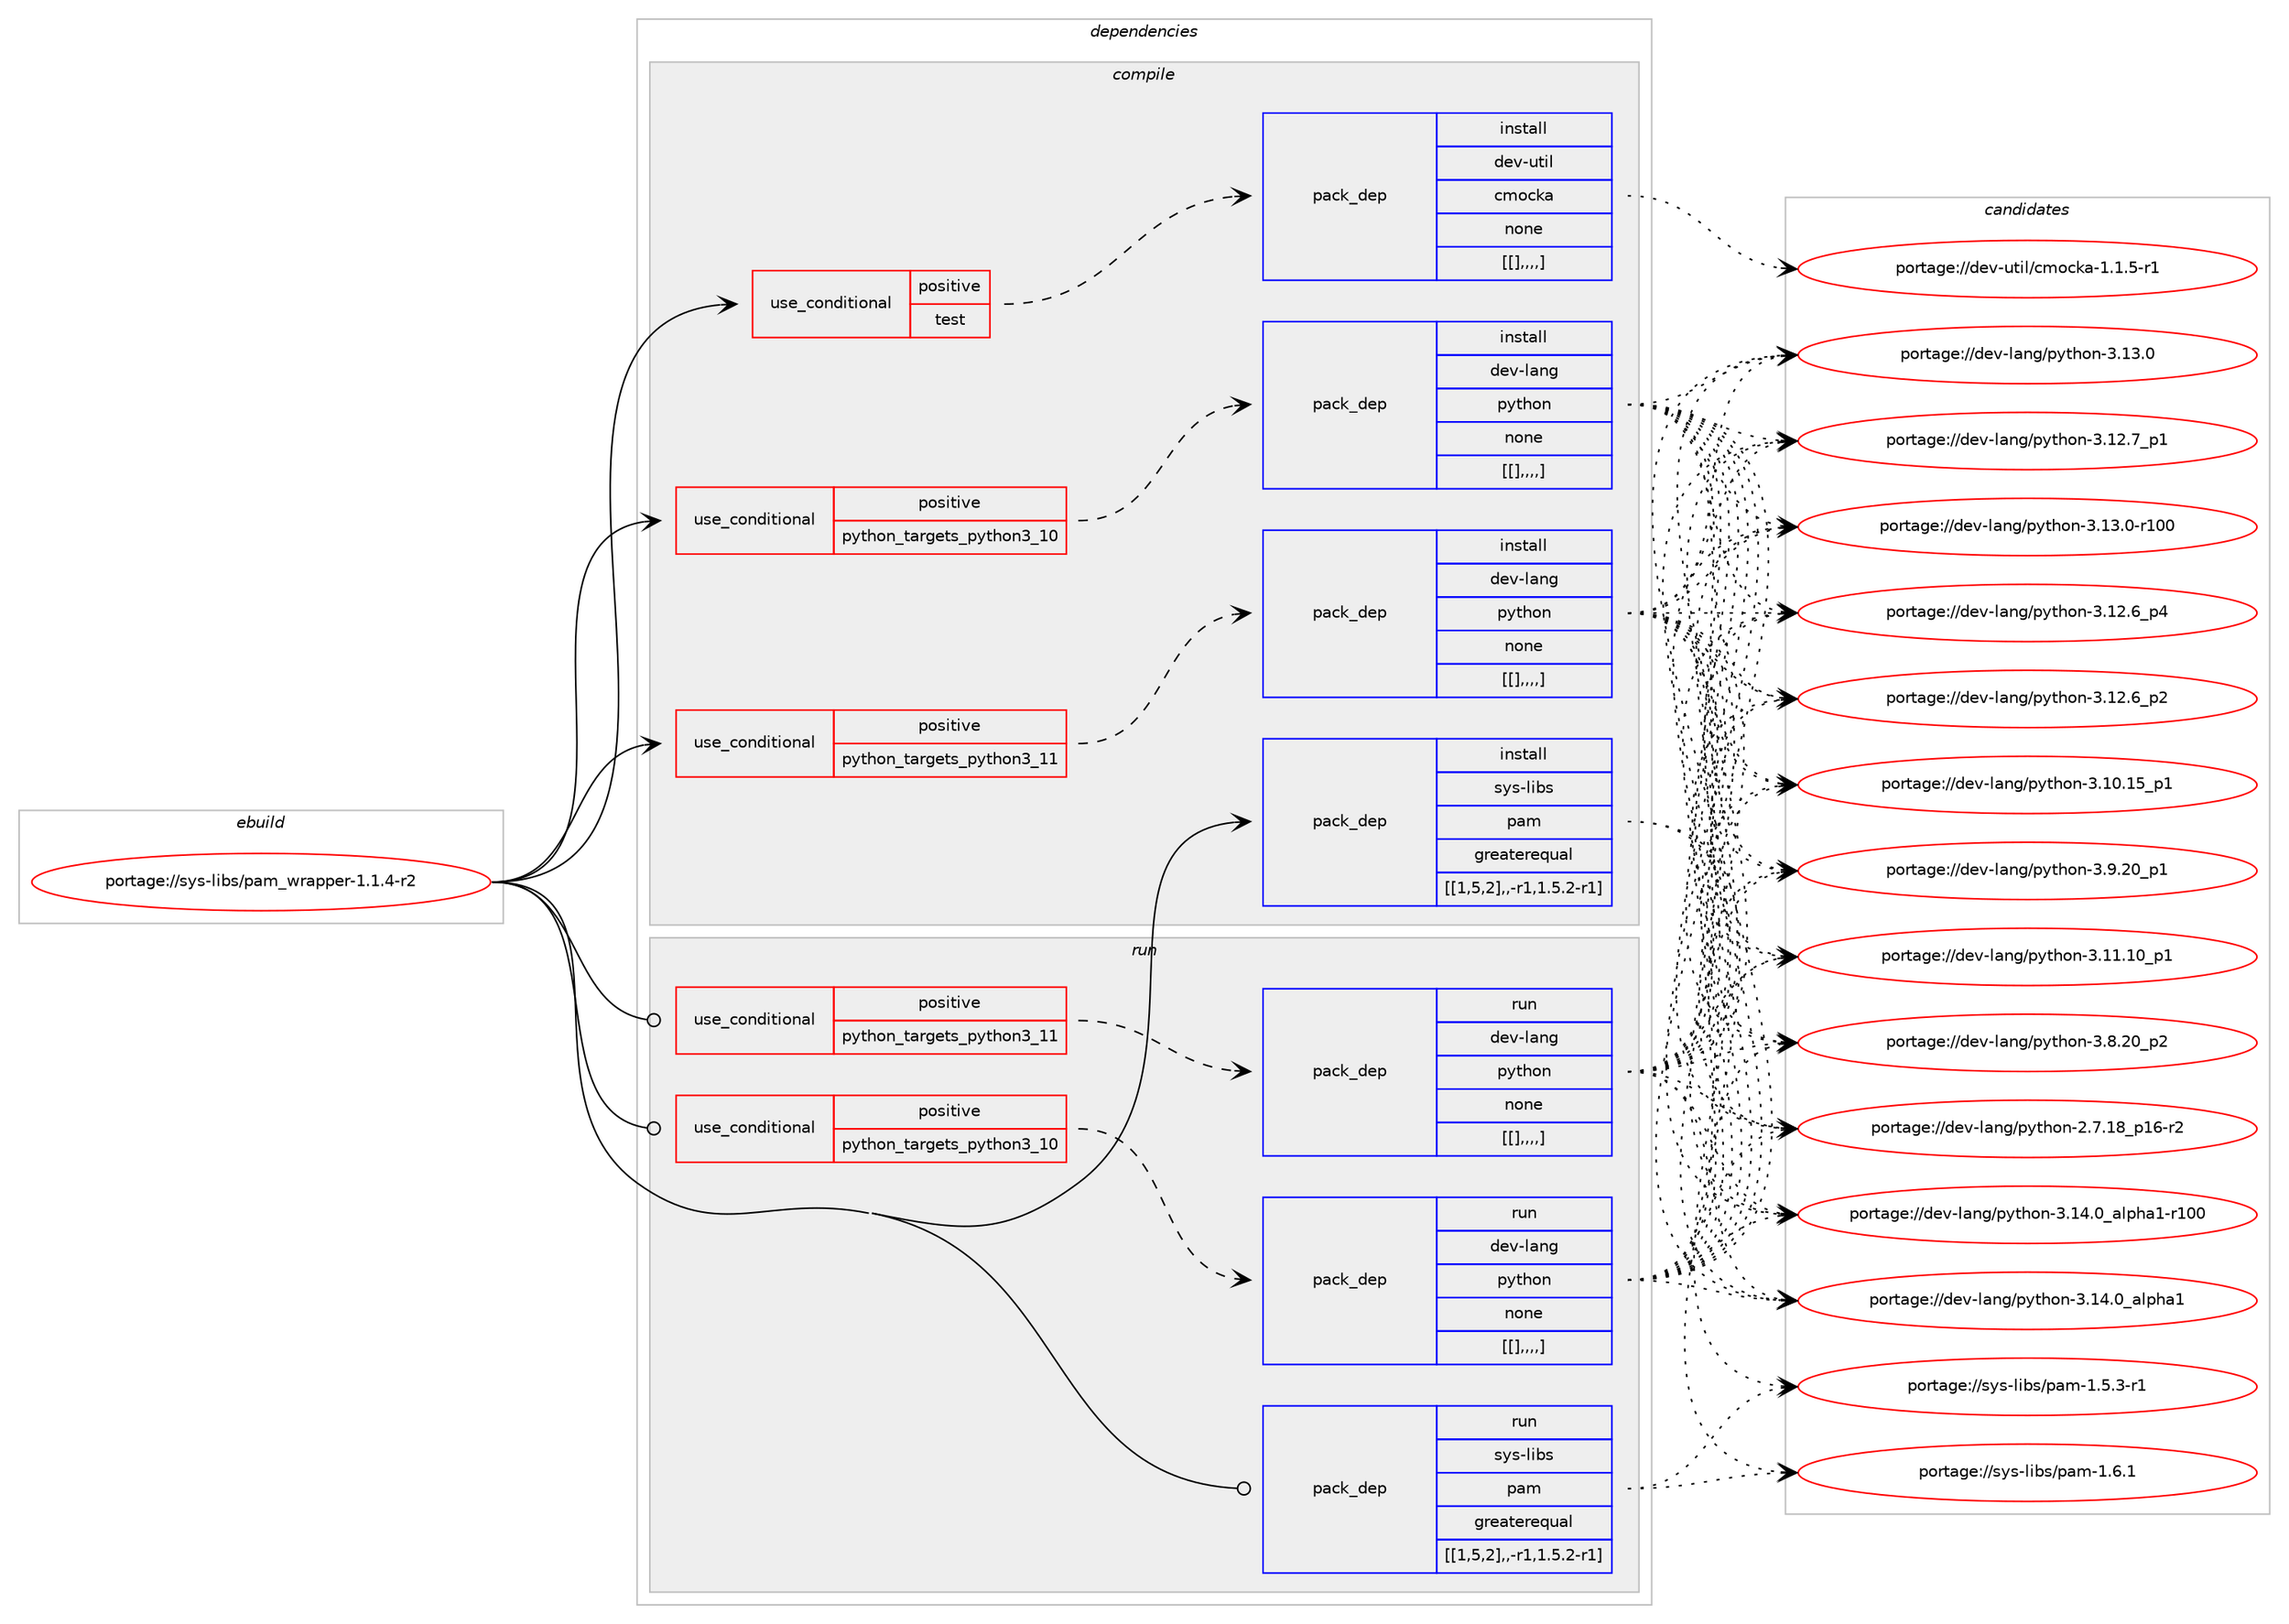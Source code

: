 digraph prolog {

# *************
# Graph options
# *************

newrank=true;
concentrate=true;
compound=true;
graph [rankdir=LR,fontname=Helvetica,fontsize=10,ranksep=1.5];#, ranksep=2.5, nodesep=0.2];
edge  [arrowhead=vee];
node  [fontname=Helvetica,fontsize=10];

# **********
# The ebuild
# **********

subgraph cluster_leftcol {
color=gray;
label=<<i>ebuild</i>>;
id [label="portage://sys-libs/pam_wrapper-1.1.4-r2", color=red, width=4, href="../sys-libs/pam_wrapper-1.1.4-r2.svg"];
}

# ****************
# The dependencies
# ****************

subgraph cluster_midcol {
color=gray;
label=<<i>dependencies</i>>;
subgraph cluster_compile {
fillcolor="#eeeeee";
style=filled;
label=<<i>compile</i>>;
subgraph cond124981 {
dependency466202 [label=<<TABLE BORDER="0" CELLBORDER="1" CELLSPACING="0" CELLPADDING="4"><TR><TD ROWSPAN="3" CELLPADDING="10">use_conditional</TD></TR><TR><TD>positive</TD></TR><TR><TD>python_targets_python3_10</TD></TR></TABLE>>, shape=none, color=red];
subgraph pack337958 {
dependency466226 [label=<<TABLE BORDER="0" CELLBORDER="1" CELLSPACING="0" CELLPADDING="4" WIDTH="220"><TR><TD ROWSPAN="6" CELLPADDING="30">pack_dep</TD></TR><TR><TD WIDTH="110">install</TD></TR><TR><TD>dev-lang</TD></TR><TR><TD>python</TD></TR><TR><TD>none</TD></TR><TR><TD>[[],,,,]</TD></TR></TABLE>>, shape=none, color=blue];
}
dependency466202:e -> dependency466226:w [weight=20,style="dashed",arrowhead="vee"];
}
id:e -> dependency466202:w [weight=20,style="solid",arrowhead="vee"];
subgraph cond124992 {
dependency466230 [label=<<TABLE BORDER="0" CELLBORDER="1" CELLSPACING="0" CELLPADDING="4"><TR><TD ROWSPAN="3" CELLPADDING="10">use_conditional</TD></TR><TR><TD>positive</TD></TR><TR><TD>python_targets_python3_11</TD></TR></TABLE>>, shape=none, color=red];
subgraph pack337974 {
dependency466256 [label=<<TABLE BORDER="0" CELLBORDER="1" CELLSPACING="0" CELLPADDING="4" WIDTH="220"><TR><TD ROWSPAN="6" CELLPADDING="30">pack_dep</TD></TR><TR><TD WIDTH="110">install</TD></TR><TR><TD>dev-lang</TD></TR><TR><TD>python</TD></TR><TR><TD>none</TD></TR><TR><TD>[[],,,,]</TD></TR></TABLE>>, shape=none, color=blue];
}
dependency466230:e -> dependency466256:w [weight=20,style="dashed",arrowhead="vee"];
}
id:e -> dependency466230:w [weight=20,style="solid",arrowhead="vee"];
subgraph cond125004 {
dependency466260 [label=<<TABLE BORDER="0" CELLBORDER="1" CELLSPACING="0" CELLPADDING="4"><TR><TD ROWSPAN="3" CELLPADDING="10">use_conditional</TD></TR><TR><TD>positive</TD></TR><TR><TD>test</TD></TR></TABLE>>, shape=none, color=red];
subgraph pack338005 {
dependency466297 [label=<<TABLE BORDER="0" CELLBORDER="1" CELLSPACING="0" CELLPADDING="4" WIDTH="220"><TR><TD ROWSPAN="6" CELLPADDING="30">pack_dep</TD></TR><TR><TD WIDTH="110">install</TD></TR><TR><TD>dev-util</TD></TR><TR><TD>cmocka</TD></TR><TR><TD>none</TD></TR><TR><TD>[[],,,,]</TD></TR></TABLE>>, shape=none, color=blue];
}
dependency466260:e -> dependency466297:w [weight=20,style="dashed",arrowhead="vee"];
}
id:e -> dependency466260:w [weight=20,style="solid",arrowhead="vee"];
subgraph pack338019 {
dependency466322 [label=<<TABLE BORDER="0" CELLBORDER="1" CELLSPACING="0" CELLPADDING="4" WIDTH="220"><TR><TD ROWSPAN="6" CELLPADDING="30">pack_dep</TD></TR><TR><TD WIDTH="110">install</TD></TR><TR><TD>sys-libs</TD></TR><TR><TD>pam</TD></TR><TR><TD>greaterequal</TD></TR><TR><TD>[[1,5,2],,-r1,1.5.2-r1]</TD></TR></TABLE>>, shape=none, color=blue];
}
id:e -> dependency466322:w [weight=20,style="solid",arrowhead="vee"];
}
subgraph cluster_compileandrun {
fillcolor="#eeeeee";
style=filled;
label=<<i>compile and run</i>>;
}
subgraph cluster_run {
fillcolor="#eeeeee";
style=filled;
label=<<i>run</i>>;
subgraph cond125027 {
dependency466350 [label=<<TABLE BORDER="0" CELLBORDER="1" CELLSPACING="0" CELLPADDING="4"><TR><TD ROWSPAN="3" CELLPADDING="10">use_conditional</TD></TR><TR><TD>positive</TD></TR><TR><TD>python_targets_python3_10</TD></TR></TABLE>>, shape=none, color=red];
subgraph pack338055 {
dependency466391 [label=<<TABLE BORDER="0" CELLBORDER="1" CELLSPACING="0" CELLPADDING="4" WIDTH="220"><TR><TD ROWSPAN="6" CELLPADDING="30">pack_dep</TD></TR><TR><TD WIDTH="110">run</TD></TR><TR><TD>dev-lang</TD></TR><TR><TD>python</TD></TR><TR><TD>none</TD></TR><TR><TD>[[],,,,]</TD></TR></TABLE>>, shape=none, color=blue];
}
dependency466350:e -> dependency466391:w [weight=20,style="dashed",arrowhead="vee"];
}
id:e -> dependency466350:w [weight=20,style="solid",arrowhead="odot"];
subgraph cond125067 {
dependency466416 [label=<<TABLE BORDER="0" CELLBORDER="1" CELLSPACING="0" CELLPADDING="4"><TR><TD ROWSPAN="3" CELLPADDING="10">use_conditional</TD></TR><TR><TD>positive</TD></TR><TR><TD>python_targets_python3_11</TD></TR></TABLE>>, shape=none, color=red];
subgraph pack338083 {
dependency466459 [label=<<TABLE BORDER="0" CELLBORDER="1" CELLSPACING="0" CELLPADDING="4" WIDTH="220"><TR><TD ROWSPAN="6" CELLPADDING="30">pack_dep</TD></TR><TR><TD WIDTH="110">run</TD></TR><TR><TD>dev-lang</TD></TR><TR><TD>python</TD></TR><TR><TD>none</TD></TR><TR><TD>[[],,,,]</TD></TR></TABLE>>, shape=none, color=blue];
}
dependency466416:e -> dependency466459:w [weight=20,style="dashed",arrowhead="vee"];
}
id:e -> dependency466416:w [weight=20,style="solid",arrowhead="odot"];
subgraph pack338121 {
dependency466480 [label=<<TABLE BORDER="0" CELLBORDER="1" CELLSPACING="0" CELLPADDING="4" WIDTH="220"><TR><TD ROWSPAN="6" CELLPADDING="30">pack_dep</TD></TR><TR><TD WIDTH="110">run</TD></TR><TR><TD>sys-libs</TD></TR><TR><TD>pam</TD></TR><TR><TD>greaterequal</TD></TR><TR><TD>[[1,5,2],,-r1,1.5.2-r1]</TD></TR></TABLE>>, shape=none, color=blue];
}
id:e -> dependency466480:w [weight=20,style="solid",arrowhead="odot"];
}
}

# **************
# The candidates
# **************

subgraph cluster_choices {
rank=same;
color=gray;
label=<<i>candidates</i>>;

subgraph choice337794 {
color=black;
nodesep=1;
choice100101118451089711010347112121116104111110455146495246489597108112104974945114494848 [label="portage://dev-lang/python-3.14.0_alpha1-r100", color=red, width=4,href="../dev-lang/python-3.14.0_alpha1-r100.svg"];
choice1001011184510897110103471121211161041111104551464952464895971081121049749 [label="portage://dev-lang/python-3.14.0_alpha1", color=red, width=4,href="../dev-lang/python-3.14.0_alpha1.svg"];
choice1001011184510897110103471121211161041111104551464951464845114494848 [label="portage://dev-lang/python-3.13.0-r100", color=red, width=4,href="../dev-lang/python-3.13.0-r100.svg"];
choice10010111845108971101034711212111610411111045514649514648 [label="portage://dev-lang/python-3.13.0", color=red, width=4,href="../dev-lang/python-3.13.0.svg"];
choice100101118451089711010347112121116104111110455146495046559511249 [label="portage://dev-lang/python-3.12.7_p1", color=red, width=4,href="../dev-lang/python-3.12.7_p1.svg"];
choice100101118451089711010347112121116104111110455146495046549511252 [label="portage://dev-lang/python-3.12.6_p4", color=red, width=4,href="../dev-lang/python-3.12.6_p4.svg"];
choice100101118451089711010347112121116104111110455146495046549511250 [label="portage://dev-lang/python-3.12.6_p2", color=red, width=4,href="../dev-lang/python-3.12.6_p2.svg"];
choice10010111845108971101034711212111610411111045514649494649489511249 [label="portage://dev-lang/python-3.11.10_p1", color=red, width=4,href="../dev-lang/python-3.11.10_p1.svg"];
choice10010111845108971101034711212111610411111045514649484649539511249 [label="portage://dev-lang/python-3.10.15_p1", color=red, width=4,href="../dev-lang/python-3.10.15_p1.svg"];
choice100101118451089711010347112121116104111110455146574650489511249 [label="portage://dev-lang/python-3.9.20_p1", color=red, width=4,href="../dev-lang/python-3.9.20_p1.svg"];
choice100101118451089711010347112121116104111110455146564650489511250 [label="portage://dev-lang/python-3.8.20_p2", color=red, width=4,href="../dev-lang/python-3.8.20_p2.svg"];
choice100101118451089711010347112121116104111110455046554649569511249544511450 [label="portage://dev-lang/python-2.7.18_p16-r2", color=red, width=4,href="../dev-lang/python-2.7.18_p16-r2.svg"];
dependency466226:e -> choice100101118451089711010347112121116104111110455146495246489597108112104974945114494848:w [style=dotted,weight="100"];
dependency466226:e -> choice1001011184510897110103471121211161041111104551464952464895971081121049749:w [style=dotted,weight="100"];
dependency466226:e -> choice1001011184510897110103471121211161041111104551464951464845114494848:w [style=dotted,weight="100"];
dependency466226:e -> choice10010111845108971101034711212111610411111045514649514648:w [style=dotted,weight="100"];
dependency466226:e -> choice100101118451089711010347112121116104111110455146495046559511249:w [style=dotted,weight="100"];
dependency466226:e -> choice100101118451089711010347112121116104111110455146495046549511252:w [style=dotted,weight="100"];
dependency466226:e -> choice100101118451089711010347112121116104111110455146495046549511250:w [style=dotted,weight="100"];
dependency466226:e -> choice10010111845108971101034711212111610411111045514649494649489511249:w [style=dotted,weight="100"];
dependency466226:e -> choice10010111845108971101034711212111610411111045514649484649539511249:w [style=dotted,weight="100"];
dependency466226:e -> choice100101118451089711010347112121116104111110455146574650489511249:w [style=dotted,weight="100"];
dependency466226:e -> choice100101118451089711010347112121116104111110455146564650489511250:w [style=dotted,weight="100"];
dependency466226:e -> choice100101118451089711010347112121116104111110455046554649569511249544511450:w [style=dotted,weight="100"];
}
subgraph choice337818 {
color=black;
nodesep=1;
choice100101118451089711010347112121116104111110455146495246489597108112104974945114494848 [label="portage://dev-lang/python-3.14.0_alpha1-r100", color=red, width=4,href="../dev-lang/python-3.14.0_alpha1-r100.svg"];
choice1001011184510897110103471121211161041111104551464952464895971081121049749 [label="portage://dev-lang/python-3.14.0_alpha1", color=red, width=4,href="../dev-lang/python-3.14.0_alpha1.svg"];
choice1001011184510897110103471121211161041111104551464951464845114494848 [label="portage://dev-lang/python-3.13.0-r100", color=red, width=4,href="../dev-lang/python-3.13.0-r100.svg"];
choice10010111845108971101034711212111610411111045514649514648 [label="portage://dev-lang/python-3.13.0", color=red, width=4,href="../dev-lang/python-3.13.0.svg"];
choice100101118451089711010347112121116104111110455146495046559511249 [label="portage://dev-lang/python-3.12.7_p1", color=red, width=4,href="../dev-lang/python-3.12.7_p1.svg"];
choice100101118451089711010347112121116104111110455146495046549511252 [label="portage://dev-lang/python-3.12.6_p4", color=red, width=4,href="../dev-lang/python-3.12.6_p4.svg"];
choice100101118451089711010347112121116104111110455146495046549511250 [label="portage://dev-lang/python-3.12.6_p2", color=red, width=4,href="../dev-lang/python-3.12.6_p2.svg"];
choice10010111845108971101034711212111610411111045514649494649489511249 [label="portage://dev-lang/python-3.11.10_p1", color=red, width=4,href="../dev-lang/python-3.11.10_p1.svg"];
choice10010111845108971101034711212111610411111045514649484649539511249 [label="portage://dev-lang/python-3.10.15_p1", color=red, width=4,href="../dev-lang/python-3.10.15_p1.svg"];
choice100101118451089711010347112121116104111110455146574650489511249 [label="portage://dev-lang/python-3.9.20_p1", color=red, width=4,href="../dev-lang/python-3.9.20_p1.svg"];
choice100101118451089711010347112121116104111110455146564650489511250 [label="portage://dev-lang/python-3.8.20_p2", color=red, width=4,href="../dev-lang/python-3.8.20_p2.svg"];
choice100101118451089711010347112121116104111110455046554649569511249544511450 [label="portage://dev-lang/python-2.7.18_p16-r2", color=red, width=4,href="../dev-lang/python-2.7.18_p16-r2.svg"];
dependency466256:e -> choice100101118451089711010347112121116104111110455146495246489597108112104974945114494848:w [style=dotted,weight="100"];
dependency466256:e -> choice1001011184510897110103471121211161041111104551464952464895971081121049749:w [style=dotted,weight="100"];
dependency466256:e -> choice1001011184510897110103471121211161041111104551464951464845114494848:w [style=dotted,weight="100"];
dependency466256:e -> choice10010111845108971101034711212111610411111045514649514648:w [style=dotted,weight="100"];
dependency466256:e -> choice100101118451089711010347112121116104111110455146495046559511249:w [style=dotted,weight="100"];
dependency466256:e -> choice100101118451089711010347112121116104111110455146495046549511252:w [style=dotted,weight="100"];
dependency466256:e -> choice100101118451089711010347112121116104111110455146495046549511250:w [style=dotted,weight="100"];
dependency466256:e -> choice10010111845108971101034711212111610411111045514649494649489511249:w [style=dotted,weight="100"];
dependency466256:e -> choice10010111845108971101034711212111610411111045514649484649539511249:w [style=dotted,weight="100"];
dependency466256:e -> choice100101118451089711010347112121116104111110455146574650489511249:w [style=dotted,weight="100"];
dependency466256:e -> choice100101118451089711010347112121116104111110455146564650489511250:w [style=dotted,weight="100"];
dependency466256:e -> choice100101118451089711010347112121116104111110455046554649569511249544511450:w [style=dotted,weight="100"];
}
subgraph choice337830 {
color=black;
nodesep=1;
choice10010111845117116105108479910911199107974549464946534511449 [label="portage://dev-util/cmocka-1.1.5-r1", color=red, width=4,href="../dev-util/cmocka-1.1.5-r1.svg"];
dependency466297:e -> choice10010111845117116105108479910911199107974549464946534511449:w [style=dotted,weight="100"];
}
subgraph choice337849 {
color=black;
nodesep=1;
choice11512111545108105981154711297109454946544649 [label="portage://sys-libs/pam-1.6.1", color=red, width=4,href="../sys-libs/pam-1.6.1.svg"];
choice115121115451081059811547112971094549465346514511449 [label="portage://sys-libs/pam-1.5.3-r1", color=red, width=4,href="../sys-libs/pam-1.5.3-r1.svg"];
dependency466322:e -> choice11512111545108105981154711297109454946544649:w [style=dotted,weight="100"];
dependency466322:e -> choice115121115451081059811547112971094549465346514511449:w [style=dotted,weight="100"];
}
subgraph choice337850 {
color=black;
nodesep=1;
choice100101118451089711010347112121116104111110455146495246489597108112104974945114494848 [label="portage://dev-lang/python-3.14.0_alpha1-r100", color=red, width=4,href="../dev-lang/python-3.14.0_alpha1-r100.svg"];
choice1001011184510897110103471121211161041111104551464952464895971081121049749 [label="portage://dev-lang/python-3.14.0_alpha1", color=red, width=4,href="../dev-lang/python-3.14.0_alpha1.svg"];
choice1001011184510897110103471121211161041111104551464951464845114494848 [label="portage://dev-lang/python-3.13.0-r100", color=red, width=4,href="../dev-lang/python-3.13.0-r100.svg"];
choice10010111845108971101034711212111610411111045514649514648 [label="portage://dev-lang/python-3.13.0", color=red, width=4,href="../dev-lang/python-3.13.0.svg"];
choice100101118451089711010347112121116104111110455146495046559511249 [label="portage://dev-lang/python-3.12.7_p1", color=red, width=4,href="../dev-lang/python-3.12.7_p1.svg"];
choice100101118451089711010347112121116104111110455146495046549511252 [label="portage://dev-lang/python-3.12.6_p4", color=red, width=4,href="../dev-lang/python-3.12.6_p4.svg"];
choice100101118451089711010347112121116104111110455146495046549511250 [label="portage://dev-lang/python-3.12.6_p2", color=red, width=4,href="../dev-lang/python-3.12.6_p2.svg"];
choice10010111845108971101034711212111610411111045514649494649489511249 [label="portage://dev-lang/python-3.11.10_p1", color=red, width=4,href="../dev-lang/python-3.11.10_p1.svg"];
choice10010111845108971101034711212111610411111045514649484649539511249 [label="portage://dev-lang/python-3.10.15_p1", color=red, width=4,href="../dev-lang/python-3.10.15_p1.svg"];
choice100101118451089711010347112121116104111110455146574650489511249 [label="portage://dev-lang/python-3.9.20_p1", color=red, width=4,href="../dev-lang/python-3.9.20_p1.svg"];
choice100101118451089711010347112121116104111110455146564650489511250 [label="portage://dev-lang/python-3.8.20_p2", color=red, width=4,href="../dev-lang/python-3.8.20_p2.svg"];
choice100101118451089711010347112121116104111110455046554649569511249544511450 [label="portage://dev-lang/python-2.7.18_p16-r2", color=red, width=4,href="../dev-lang/python-2.7.18_p16-r2.svg"];
dependency466391:e -> choice100101118451089711010347112121116104111110455146495246489597108112104974945114494848:w [style=dotted,weight="100"];
dependency466391:e -> choice1001011184510897110103471121211161041111104551464952464895971081121049749:w [style=dotted,weight="100"];
dependency466391:e -> choice1001011184510897110103471121211161041111104551464951464845114494848:w [style=dotted,weight="100"];
dependency466391:e -> choice10010111845108971101034711212111610411111045514649514648:w [style=dotted,weight="100"];
dependency466391:e -> choice100101118451089711010347112121116104111110455146495046559511249:w [style=dotted,weight="100"];
dependency466391:e -> choice100101118451089711010347112121116104111110455146495046549511252:w [style=dotted,weight="100"];
dependency466391:e -> choice100101118451089711010347112121116104111110455146495046549511250:w [style=dotted,weight="100"];
dependency466391:e -> choice10010111845108971101034711212111610411111045514649494649489511249:w [style=dotted,weight="100"];
dependency466391:e -> choice10010111845108971101034711212111610411111045514649484649539511249:w [style=dotted,weight="100"];
dependency466391:e -> choice100101118451089711010347112121116104111110455146574650489511249:w [style=dotted,weight="100"];
dependency466391:e -> choice100101118451089711010347112121116104111110455146564650489511250:w [style=dotted,weight="100"];
dependency466391:e -> choice100101118451089711010347112121116104111110455046554649569511249544511450:w [style=dotted,weight="100"];
}
subgraph choice337873 {
color=black;
nodesep=1;
choice100101118451089711010347112121116104111110455146495246489597108112104974945114494848 [label="portage://dev-lang/python-3.14.0_alpha1-r100", color=red, width=4,href="../dev-lang/python-3.14.0_alpha1-r100.svg"];
choice1001011184510897110103471121211161041111104551464952464895971081121049749 [label="portage://dev-lang/python-3.14.0_alpha1", color=red, width=4,href="../dev-lang/python-3.14.0_alpha1.svg"];
choice1001011184510897110103471121211161041111104551464951464845114494848 [label="portage://dev-lang/python-3.13.0-r100", color=red, width=4,href="../dev-lang/python-3.13.0-r100.svg"];
choice10010111845108971101034711212111610411111045514649514648 [label="portage://dev-lang/python-3.13.0", color=red, width=4,href="../dev-lang/python-3.13.0.svg"];
choice100101118451089711010347112121116104111110455146495046559511249 [label="portage://dev-lang/python-3.12.7_p1", color=red, width=4,href="../dev-lang/python-3.12.7_p1.svg"];
choice100101118451089711010347112121116104111110455146495046549511252 [label="portage://dev-lang/python-3.12.6_p4", color=red, width=4,href="../dev-lang/python-3.12.6_p4.svg"];
choice100101118451089711010347112121116104111110455146495046549511250 [label="portage://dev-lang/python-3.12.6_p2", color=red, width=4,href="../dev-lang/python-3.12.6_p2.svg"];
choice10010111845108971101034711212111610411111045514649494649489511249 [label="portage://dev-lang/python-3.11.10_p1", color=red, width=4,href="../dev-lang/python-3.11.10_p1.svg"];
choice10010111845108971101034711212111610411111045514649484649539511249 [label="portage://dev-lang/python-3.10.15_p1", color=red, width=4,href="../dev-lang/python-3.10.15_p1.svg"];
choice100101118451089711010347112121116104111110455146574650489511249 [label="portage://dev-lang/python-3.9.20_p1", color=red, width=4,href="../dev-lang/python-3.9.20_p1.svg"];
choice100101118451089711010347112121116104111110455146564650489511250 [label="portage://dev-lang/python-3.8.20_p2", color=red, width=4,href="../dev-lang/python-3.8.20_p2.svg"];
choice100101118451089711010347112121116104111110455046554649569511249544511450 [label="portage://dev-lang/python-2.7.18_p16-r2", color=red, width=4,href="../dev-lang/python-2.7.18_p16-r2.svg"];
dependency466459:e -> choice100101118451089711010347112121116104111110455146495246489597108112104974945114494848:w [style=dotted,weight="100"];
dependency466459:e -> choice1001011184510897110103471121211161041111104551464952464895971081121049749:w [style=dotted,weight="100"];
dependency466459:e -> choice1001011184510897110103471121211161041111104551464951464845114494848:w [style=dotted,weight="100"];
dependency466459:e -> choice10010111845108971101034711212111610411111045514649514648:w [style=dotted,weight="100"];
dependency466459:e -> choice100101118451089711010347112121116104111110455146495046559511249:w [style=dotted,weight="100"];
dependency466459:e -> choice100101118451089711010347112121116104111110455146495046549511252:w [style=dotted,weight="100"];
dependency466459:e -> choice100101118451089711010347112121116104111110455146495046549511250:w [style=dotted,weight="100"];
dependency466459:e -> choice10010111845108971101034711212111610411111045514649494649489511249:w [style=dotted,weight="100"];
dependency466459:e -> choice10010111845108971101034711212111610411111045514649484649539511249:w [style=dotted,weight="100"];
dependency466459:e -> choice100101118451089711010347112121116104111110455146574650489511249:w [style=dotted,weight="100"];
dependency466459:e -> choice100101118451089711010347112121116104111110455146564650489511250:w [style=dotted,weight="100"];
dependency466459:e -> choice100101118451089711010347112121116104111110455046554649569511249544511450:w [style=dotted,weight="100"];
}
subgraph choice337909 {
color=black;
nodesep=1;
choice11512111545108105981154711297109454946544649 [label="portage://sys-libs/pam-1.6.1", color=red, width=4,href="../sys-libs/pam-1.6.1.svg"];
choice115121115451081059811547112971094549465346514511449 [label="portage://sys-libs/pam-1.5.3-r1", color=red, width=4,href="../sys-libs/pam-1.5.3-r1.svg"];
dependency466480:e -> choice11512111545108105981154711297109454946544649:w [style=dotted,weight="100"];
dependency466480:e -> choice115121115451081059811547112971094549465346514511449:w [style=dotted,weight="100"];
}
}

}
